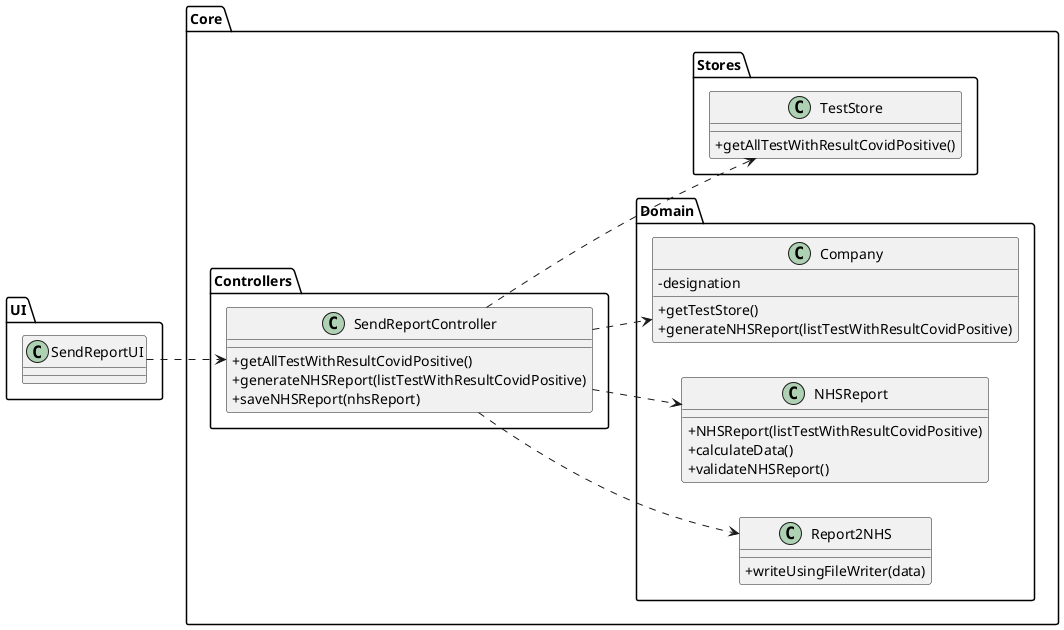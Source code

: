 @startuml
'https://plantuml.com/class-diagram

skinparam classAttributeIconSize 0
left to right direction

package Core{

package Controllers{
class "SendReportController" as SRC {
+getAllTestWithResultCovidPositive()
+generateNHSReport(listTestWithResultCovidPositive)
+saveNHSReport(nhsReport)
}
}

package Domain{
class "Company" as C {
-designation
+getTestStore()
+generateNHSReport(listTestWithResultCovidPositive)
}

class "NHSReport" as NHSR {
+NHSReport(listTestWithResultCovidPositive)
+calculateData()
+validateNHSReport()
}

class "Report2NHS" as R2NHS {
+writeUsingFileWriter(data)
}

}

package Stores{

class "TestStore" as TS {
+getAllTestWithResultCovidPositive()
}
}
}

package UI{
class "SendReportUI" as SRUI
}

SRUI ..> SRC
SRC ..> C
SRC ..> TS
SRC ..> NHSR
SRC ..> R2NHS

@enduml